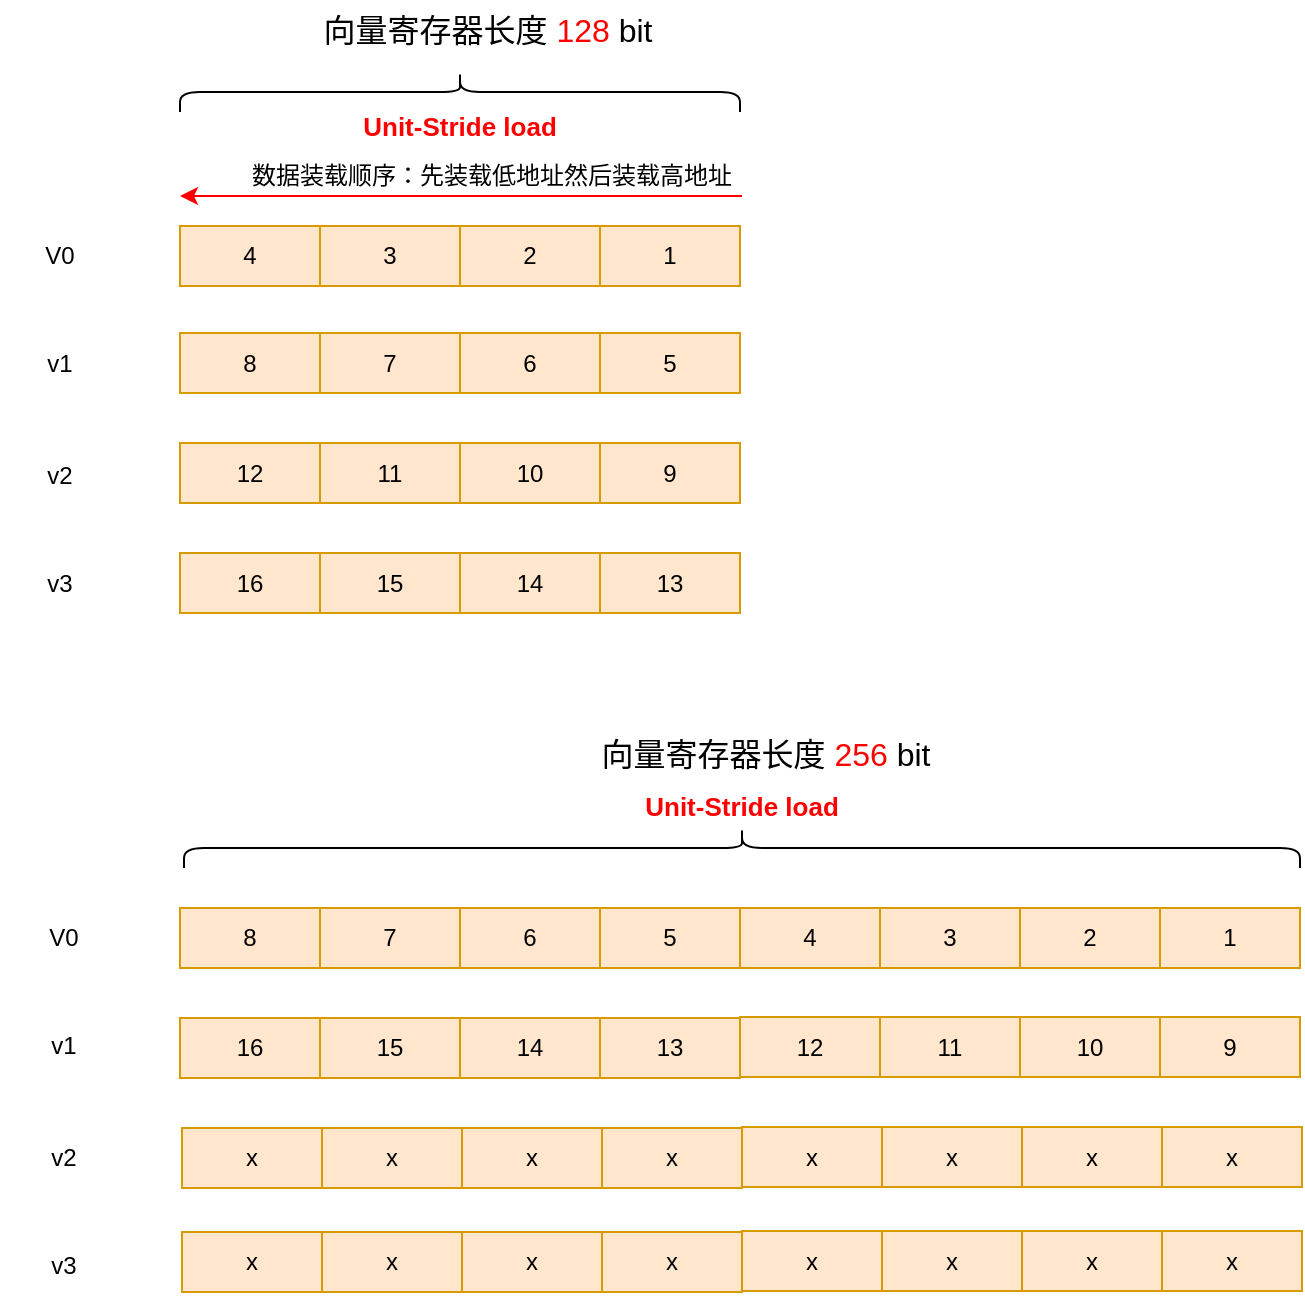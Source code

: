 <mxfile version="21.5.0" type="device">
  <diagram name="第 1 页" id="nJRzv5rlB3VEnub_vDUY">
    <mxGraphModel dx="1417" dy="819" grid="1" gridSize="10" guides="1" tooltips="1" connect="1" arrows="1" fold="1" page="1" pageScale="1" pageWidth="827" pageHeight="1169" math="0" shadow="0">
      <root>
        <mxCell id="0" />
        <mxCell id="1" parent="0" />
        <mxCell id="pI973K098g65e1ilIYmJ-1" value="1" style="rounded=0;whiteSpace=wrap;html=1;fillColor=#ffe6cc;strokeColor=#d79b00;" parent="1" vertex="1">
          <mxGeometry x="450" y="145" width="70" height="30" as="geometry" />
        </mxCell>
        <mxCell id="LaAcIT-mZOWXAvsEYPyt-2" value="" style="shape=curlyBracket;whiteSpace=wrap;html=1;rounded=1;labelPosition=left;verticalLabelPosition=middle;align=right;verticalAlign=middle;rotation=90;size=0.5;" parent="1" vertex="1">
          <mxGeometry x="370" y="-62" width="20" height="280" as="geometry" />
        </mxCell>
        <mxCell id="LaAcIT-mZOWXAvsEYPyt-3" value="&lt;font style=&quot;font-size: 16px;&quot;&gt;向量寄存器长度 &lt;font color=&quot;#ff0000&quot;&gt;128&amp;nbsp;&lt;/font&gt;bit&lt;/font&gt;" style="text;strokeColor=none;align=center;fillColor=none;html=1;verticalAlign=middle;whiteSpace=wrap;rounded=0;" parent="1" vertex="1">
          <mxGeometry x="275.25" y="32" width="237.5" height="30" as="geometry" />
        </mxCell>
        <mxCell id="a2nmbCxX_LsTJUr5ybK8-1" value="2" style="rounded=0;whiteSpace=wrap;html=1;fillColor=#ffe6cc;strokeColor=#d79b00;" parent="1" vertex="1">
          <mxGeometry x="380" y="145" width="70" height="30" as="geometry" />
        </mxCell>
        <mxCell id="a2nmbCxX_LsTJUr5ybK8-2" value="3" style="rounded=0;whiteSpace=wrap;html=1;fillColor=#ffe6cc;strokeColor=#d79b00;" parent="1" vertex="1">
          <mxGeometry x="310" y="145" width="70" height="30" as="geometry" />
        </mxCell>
        <mxCell id="a2nmbCxX_LsTJUr5ybK8-3" value="4" style="rounded=0;whiteSpace=wrap;html=1;fillColor=#ffe6cc;strokeColor=#d79b00;" parent="1" vertex="1">
          <mxGeometry x="240" y="145" width="70" height="30" as="geometry" />
        </mxCell>
        <mxCell id="a2nmbCxX_LsTJUr5ybK8-4" value="5" style="rounded=0;whiteSpace=wrap;html=1;fillColor=#ffe6cc;strokeColor=#d79b00;" parent="1" vertex="1">
          <mxGeometry x="450" y="198.5" width="70" height="30" as="geometry" />
        </mxCell>
        <mxCell id="a2nmbCxX_LsTJUr5ybK8-5" value="6" style="rounded=0;whiteSpace=wrap;html=1;fillColor=#ffe6cc;strokeColor=#d79b00;" parent="1" vertex="1">
          <mxGeometry x="380" y="198.5" width="70" height="30" as="geometry" />
        </mxCell>
        <mxCell id="a2nmbCxX_LsTJUr5ybK8-6" value="7" style="rounded=0;whiteSpace=wrap;html=1;fillColor=#ffe6cc;strokeColor=#d79b00;" parent="1" vertex="1">
          <mxGeometry x="310" y="198.5" width="70" height="30" as="geometry" />
        </mxCell>
        <mxCell id="a2nmbCxX_LsTJUr5ybK8-7" value="8" style="rounded=0;whiteSpace=wrap;html=1;fillColor=#ffe6cc;strokeColor=#d79b00;" parent="1" vertex="1">
          <mxGeometry x="240" y="198.5" width="70" height="30" as="geometry" />
        </mxCell>
        <mxCell id="a2nmbCxX_LsTJUr5ybK8-8" value="9" style="rounded=0;whiteSpace=wrap;html=1;fillColor=#ffe6cc;strokeColor=#d79b00;" parent="1" vertex="1">
          <mxGeometry x="450" y="253.5" width="70" height="30" as="geometry" />
        </mxCell>
        <mxCell id="a2nmbCxX_LsTJUr5ybK8-9" value="10" style="rounded=0;whiteSpace=wrap;html=1;fillColor=#ffe6cc;strokeColor=#d79b00;" parent="1" vertex="1">
          <mxGeometry x="380" y="253.5" width="70" height="30" as="geometry" />
        </mxCell>
        <mxCell id="a2nmbCxX_LsTJUr5ybK8-10" value="11" style="rounded=0;whiteSpace=wrap;html=1;fillColor=#ffe6cc;strokeColor=#d79b00;" parent="1" vertex="1">
          <mxGeometry x="310" y="253.5" width="70" height="30" as="geometry" />
        </mxCell>
        <mxCell id="a2nmbCxX_LsTJUr5ybK8-11" value="12" style="rounded=0;whiteSpace=wrap;html=1;fillColor=#ffe6cc;strokeColor=#d79b00;" parent="1" vertex="1">
          <mxGeometry x="240" y="253.5" width="70" height="30" as="geometry" />
        </mxCell>
        <mxCell id="a2nmbCxX_LsTJUr5ybK8-12" value="13" style="rounded=0;whiteSpace=wrap;html=1;fillColor=#ffe6cc;strokeColor=#d79b00;" parent="1" vertex="1">
          <mxGeometry x="450" y="308.5" width="70" height="30" as="geometry" />
        </mxCell>
        <mxCell id="a2nmbCxX_LsTJUr5ybK8-13" value="14" style="rounded=0;whiteSpace=wrap;html=1;fillColor=#ffe6cc;strokeColor=#d79b00;" parent="1" vertex="1">
          <mxGeometry x="380" y="308.5" width="70" height="30" as="geometry" />
        </mxCell>
        <mxCell id="a2nmbCxX_LsTJUr5ybK8-14" value="15" style="rounded=0;whiteSpace=wrap;html=1;fillColor=#ffe6cc;strokeColor=#d79b00;" parent="1" vertex="1">
          <mxGeometry x="310" y="308.5" width="70" height="30" as="geometry" />
        </mxCell>
        <mxCell id="a2nmbCxX_LsTJUr5ybK8-15" value="16" style="rounded=0;whiteSpace=wrap;html=1;fillColor=#ffe6cc;strokeColor=#d79b00;" parent="1" vertex="1">
          <mxGeometry x="240" y="308.5" width="70" height="30" as="geometry" />
        </mxCell>
        <mxCell id="a2nmbCxX_LsTJUr5ybK8-16" value="V0" style="text;strokeColor=none;align=center;fillColor=none;html=1;verticalAlign=middle;whiteSpace=wrap;rounded=0;" parent="1" vertex="1">
          <mxGeometry x="150" y="145" width="60" height="30" as="geometry" />
        </mxCell>
        <mxCell id="a2nmbCxX_LsTJUr5ybK8-21" value="v1" style="text;strokeColor=none;align=center;fillColor=none;html=1;verticalAlign=middle;whiteSpace=wrap;rounded=0;" parent="1" vertex="1">
          <mxGeometry x="150" y="198.5" width="60" height="30" as="geometry" />
        </mxCell>
        <mxCell id="a2nmbCxX_LsTJUr5ybK8-22" value="v2" style="text;strokeColor=none;align=center;fillColor=none;html=1;verticalAlign=middle;whiteSpace=wrap;rounded=0;" parent="1" vertex="1">
          <mxGeometry x="150" y="255" width="60" height="30" as="geometry" />
        </mxCell>
        <mxCell id="a2nmbCxX_LsTJUr5ybK8-23" value="v3" style="text;strokeColor=none;align=center;fillColor=none;html=1;verticalAlign=middle;whiteSpace=wrap;rounded=0;" parent="1" vertex="1">
          <mxGeometry x="150" y="308.5" width="60" height="30" as="geometry" />
        </mxCell>
        <mxCell id="a2nmbCxX_LsTJUr5ybK8-24" value="1" style="rounded=0;whiteSpace=wrap;html=1;fillColor=#ffe6cc;strokeColor=#d79b00;" parent="1" vertex="1">
          <mxGeometry x="730" y="486" width="70" height="30" as="geometry" />
        </mxCell>
        <mxCell id="a2nmbCxX_LsTJUr5ybK8-25" value="" style="shape=curlyBracket;whiteSpace=wrap;html=1;rounded=1;labelPosition=left;verticalLabelPosition=middle;align=right;verticalAlign=middle;rotation=90;size=0.5;" parent="1" vertex="1">
          <mxGeometry x="511" y="177" width="20" height="558" as="geometry" />
        </mxCell>
        <mxCell id="a2nmbCxX_LsTJUr5ybK8-26" value="2" style="rounded=0;whiteSpace=wrap;html=1;fillColor=#ffe6cc;strokeColor=#d79b00;" parent="1" vertex="1">
          <mxGeometry x="660" y="486" width="70" height="30" as="geometry" />
        </mxCell>
        <mxCell id="a2nmbCxX_LsTJUr5ybK8-27" value="3" style="rounded=0;whiteSpace=wrap;html=1;fillColor=#ffe6cc;strokeColor=#d79b00;" parent="1" vertex="1">
          <mxGeometry x="590" y="486" width="70" height="30" as="geometry" />
        </mxCell>
        <mxCell id="a2nmbCxX_LsTJUr5ybK8-28" value="4" style="rounded=0;whiteSpace=wrap;html=1;fillColor=#ffe6cc;strokeColor=#d79b00;" parent="1" vertex="1">
          <mxGeometry x="520" y="486" width="70" height="30" as="geometry" />
        </mxCell>
        <mxCell id="a2nmbCxX_LsTJUr5ybK8-29" value="5" style="rounded=0;whiteSpace=wrap;html=1;fillColor=#ffe6cc;strokeColor=#d79b00;" parent="1" vertex="1">
          <mxGeometry x="450" y="486" width="70" height="30" as="geometry" />
        </mxCell>
        <mxCell id="a2nmbCxX_LsTJUr5ybK8-30" value="6" style="rounded=0;whiteSpace=wrap;html=1;fillColor=#ffe6cc;strokeColor=#d79b00;" parent="1" vertex="1">
          <mxGeometry x="380" y="486" width="70" height="30" as="geometry" />
        </mxCell>
        <mxCell id="a2nmbCxX_LsTJUr5ybK8-31" value="7" style="rounded=0;whiteSpace=wrap;html=1;fillColor=#ffe6cc;strokeColor=#d79b00;" parent="1" vertex="1">
          <mxGeometry x="310" y="486" width="70" height="30" as="geometry" />
        </mxCell>
        <mxCell id="a2nmbCxX_LsTJUr5ybK8-32" value="8" style="rounded=0;whiteSpace=wrap;html=1;fillColor=#ffe6cc;strokeColor=#d79b00;" parent="1" vertex="1">
          <mxGeometry x="240" y="486" width="70" height="30" as="geometry" />
        </mxCell>
        <mxCell id="a2nmbCxX_LsTJUr5ybK8-33" value="9" style="rounded=0;whiteSpace=wrap;html=1;fillColor=#ffe6cc;strokeColor=#d79b00;" parent="1" vertex="1">
          <mxGeometry x="730" y="540.5" width="70" height="30" as="geometry" />
        </mxCell>
        <mxCell id="a2nmbCxX_LsTJUr5ybK8-34" value="10" style="rounded=0;whiteSpace=wrap;html=1;fillColor=#ffe6cc;strokeColor=#d79b00;" parent="1" vertex="1">
          <mxGeometry x="660" y="540.5" width="70" height="30" as="geometry" />
        </mxCell>
        <mxCell id="a2nmbCxX_LsTJUr5ybK8-35" value="11" style="rounded=0;whiteSpace=wrap;html=1;fillColor=#ffe6cc;strokeColor=#d79b00;" parent="1" vertex="1">
          <mxGeometry x="590" y="540.5" width="70" height="30" as="geometry" />
        </mxCell>
        <mxCell id="a2nmbCxX_LsTJUr5ybK8-36" value="12" style="rounded=0;whiteSpace=wrap;html=1;fillColor=#ffe6cc;strokeColor=#d79b00;" parent="1" vertex="1">
          <mxGeometry x="520" y="540.5" width="70" height="30" as="geometry" />
        </mxCell>
        <mxCell id="a2nmbCxX_LsTJUr5ybK8-37" value="13" style="rounded=0;whiteSpace=wrap;html=1;fillColor=#ffe6cc;strokeColor=#d79b00;" parent="1" vertex="1">
          <mxGeometry x="450" y="541" width="70" height="30" as="geometry" />
        </mxCell>
        <mxCell id="a2nmbCxX_LsTJUr5ybK8-38" value="14" style="rounded=0;whiteSpace=wrap;html=1;fillColor=#ffe6cc;strokeColor=#d79b00;" parent="1" vertex="1">
          <mxGeometry x="380" y="541" width="70" height="30" as="geometry" />
        </mxCell>
        <mxCell id="a2nmbCxX_LsTJUr5ybK8-39" value="15" style="rounded=0;whiteSpace=wrap;html=1;fillColor=#ffe6cc;strokeColor=#d79b00;" parent="1" vertex="1">
          <mxGeometry x="310" y="541" width="70" height="30" as="geometry" />
        </mxCell>
        <mxCell id="a2nmbCxX_LsTJUr5ybK8-40" value="16" style="rounded=0;whiteSpace=wrap;html=1;fillColor=#ffe6cc;strokeColor=#d79b00;" parent="1" vertex="1">
          <mxGeometry x="240" y="541" width="70" height="30" as="geometry" />
        </mxCell>
        <mxCell id="a2nmbCxX_LsTJUr5ybK8-41" value="&lt;font style=&quot;font-size: 16px;&quot;&gt;向量寄存器长度 &lt;font color=&quot;#ff0000&quot;&gt;256&amp;nbsp;&lt;/font&gt;bit&lt;/font&gt;" style="text;strokeColor=none;align=center;fillColor=none;html=1;verticalAlign=middle;whiteSpace=wrap;rounded=0;" parent="1" vertex="1">
          <mxGeometry x="414" y="394" width="237.5" height="30" as="geometry" />
        </mxCell>
        <mxCell id="a2nmbCxX_LsTJUr5ybK8-42" value="x" style="rounded=0;whiteSpace=wrap;html=1;fillColor=#ffe6cc;strokeColor=#d79b00;" parent="1" vertex="1">
          <mxGeometry x="731" y="595.5" width="70" height="30" as="geometry" />
        </mxCell>
        <mxCell id="a2nmbCxX_LsTJUr5ybK8-43" value="x" style="rounded=0;whiteSpace=wrap;html=1;fillColor=#ffe6cc;strokeColor=#d79b00;" parent="1" vertex="1">
          <mxGeometry x="661" y="595.5" width="70" height="30" as="geometry" />
        </mxCell>
        <mxCell id="a2nmbCxX_LsTJUr5ybK8-44" value="x" style="rounded=0;whiteSpace=wrap;html=1;fillColor=#ffe6cc;strokeColor=#d79b00;" parent="1" vertex="1">
          <mxGeometry x="591" y="595.5" width="70" height="30" as="geometry" />
        </mxCell>
        <mxCell id="a2nmbCxX_LsTJUr5ybK8-45" value="x" style="rounded=0;whiteSpace=wrap;html=1;fillColor=#ffe6cc;strokeColor=#d79b00;" parent="1" vertex="1">
          <mxGeometry x="521" y="595.5" width="70" height="30" as="geometry" />
        </mxCell>
        <mxCell id="a2nmbCxX_LsTJUr5ybK8-46" value="x" style="rounded=0;whiteSpace=wrap;html=1;fillColor=#ffe6cc;strokeColor=#d79b00;" parent="1" vertex="1">
          <mxGeometry x="451" y="596" width="70" height="30" as="geometry" />
        </mxCell>
        <mxCell id="a2nmbCxX_LsTJUr5ybK8-47" value="x" style="rounded=0;whiteSpace=wrap;html=1;fillColor=#ffe6cc;strokeColor=#d79b00;" parent="1" vertex="1">
          <mxGeometry x="381" y="596" width="70" height="30" as="geometry" />
        </mxCell>
        <mxCell id="a2nmbCxX_LsTJUr5ybK8-48" value="x" style="rounded=0;whiteSpace=wrap;html=1;fillColor=#ffe6cc;strokeColor=#d79b00;" parent="1" vertex="1">
          <mxGeometry x="311" y="596" width="70" height="30" as="geometry" />
        </mxCell>
        <mxCell id="a2nmbCxX_LsTJUr5ybK8-49" value="x" style="rounded=0;whiteSpace=wrap;html=1;fillColor=#ffe6cc;strokeColor=#d79b00;" parent="1" vertex="1">
          <mxGeometry x="241" y="596" width="70" height="30" as="geometry" />
        </mxCell>
        <mxCell id="a2nmbCxX_LsTJUr5ybK8-50" value="x" style="rounded=0;whiteSpace=wrap;html=1;fillColor=#ffe6cc;strokeColor=#d79b00;" parent="1" vertex="1">
          <mxGeometry x="731" y="647.5" width="70" height="30" as="geometry" />
        </mxCell>
        <mxCell id="a2nmbCxX_LsTJUr5ybK8-51" value="x" style="rounded=0;whiteSpace=wrap;html=1;fillColor=#ffe6cc;strokeColor=#d79b00;" parent="1" vertex="1">
          <mxGeometry x="661" y="647.5" width="70" height="30" as="geometry" />
        </mxCell>
        <mxCell id="a2nmbCxX_LsTJUr5ybK8-52" value="x" style="rounded=0;whiteSpace=wrap;html=1;fillColor=#ffe6cc;strokeColor=#d79b00;" parent="1" vertex="1">
          <mxGeometry x="591" y="647.5" width="70" height="30" as="geometry" />
        </mxCell>
        <mxCell id="a2nmbCxX_LsTJUr5ybK8-53" value="x" style="rounded=0;whiteSpace=wrap;html=1;fillColor=#ffe6cc;strokeColor=#d79b00;" parent="1" vertex="1">
          <mxGeometry x="521" y="647.5" width="70" height="30" as="geometry" />
        </mxCell>
        <mxCell id="a2nmbCxX_LsTJUr5ybK8-54" value="x" style="rounded=0;whiteSpace=wrap;html=1;fillColor=#ffe6cc;strokeColor=#d79b00;" parent="1" vertex="1">
          <mxGeometry x="451" y="648" width="70" height="30" as="geometry" />
        </mxCell>
        <mxCell id="a2nmbCxX_LsTJUr5ybK8-55" value="x" style="rounded=0;whiteSpace=wrap;html=1;fillColor=#ffe6cc;strokeColor=#d79b00;" parent="1" vertex="1">
          <mxGeometry x="381" y="648" width="70" height="30" as="geometry" />
        </mxCell>
        <mxCell id="a2nmbCxX_LsTJUr5ybK8-56" value="x" style="rounded=0;whiteSpace=wrap;html=1;fillColor=#ffe6cc;strokeColor=#d79b00;" parent="1" vertex="1">
          <mxGeometry x="311" y="648" width="70" height="30" as="geometry" />
        </mxCell>
        <mxCell id="a2nmbCxX_LsTJUr5ybK8-57" value="x" style="rounded=0;whiteSpace=wrap;html=1;fillColor=#ffe6cc;strokeColor=#d79b00;" parent="1" vertex="1">
          <mxGeometry x="241" y="648" width="70" height="30" as="geometry" />
        </mxCell>
        <mxCell id="a2nmbCxX_LsTJUr5ybK8-58" value="V0" style="text;strokeColor=none;align=center;fillColor=none;html=1;verticalAlign=middle;whiteSpace=wrap;rounded=0;" parent="1" vertex="1">
          <mxGeometry x="152" y="486" width="60" height="30" as="geometry" />
        </mxCell>
        <mxCell id="a2nmbCxX_LsTJUr5ybK8-59" value="v1" style="text;strokeColor=none;align=center;fillColor=none;html=1;verticalAlign=middle;whiteSpace=wrap;rounded=0;" parent="1" vertex="1">
          <mxGeometry x="152" y="539.5" width="60" height="30" as="geometry" />
        </mxCell>
        <mxCell id="a2nmbCxX_LsTJUr5ybK8-60" value="v2" style="text;strokeColor=none;align=center;fillColor=none;html=1;verticalAlign=middle;whiteSpace=wrap;rounded=0;" parent="1" vertex="1">
          <mxGeometry x="152" y="596" width="60" height="30" as="geometry" />
        </mxCell>
        <mxCell id="a2nmbCxX_LsTJUr5ybK8-61" value="v3" style="text;strokeColor=none;align=center;fillColor=none;html=1;verticalAlign=middle;whiteSpace=wrap;rounded=0;" parent="1" vertex="1">
          <mxGeometry x="152" y="649.5" width="60" height="30" as="geometry" />
        </mxCell>
        <mxCell id="a2nmbCxX_LsTJUr5ybK8-62" value="" style="endArrow=classic;html=1;rounded=0;strokeColor=#FF0000;" parent="1" edge="1">
          <mxGeometry width="50" height="50" relative="1" as="geometry">
            <mxPoint x="521" y="130" as="sourcePoint" />
            <mxPoint x="240" y="130" as="targetPoint" />
          </mxGeometry>
        </mxCell>
        <mxCell id="a2nmbCxX_LsTJUr5ybK8-63" value="数据装载顺序：先装载低地址然后装载高地址" style="text;strokeColor=none;align=center;fillColor=none;html=1;verticalAlign=middle;whiteSpace=wrap;rounded=0;" parent="1" vertex="1">
          <mxGeometry x="261" y="105" width="270" height="30" as="geometry" />
        </mxCell>
        <mxCell id="EQaRAmaKomfj7miU_ioR-1" value="&lt;h3 style=&quot;box-sizing: border-box; break-after: avoid-page; break-inside: avoid; orphans: 4; margin-top: 1rem; margin-bottom: 1rem; position: relative; line-height: 1.43; cursor: text; text-align: start;&quot; class=&quot;md-end-block md-heading md-focus&quot;&gt;&lt;font color=&quot;#ff0000&quot; style=&quot;font-size: 13px;&quot;&gt;Unit-Stride load&lt;/font&gt;&lt;/h3&gt;" style="text;strokeColor=none;align=center;fillColor=none;html=1;verticalAlign=middle;whiteSpace=wrap;rounded=0;" vertex="1" parent="1">
          <mxGeometry x="330" y="80" width="100" height="30" as="geometry" />
        </mxCell>
        <mxCell id="EQaRAmaKomfj7miU_ioR-2" value="&lt;h3 style=&quot;box-sizing: border-box; break-after: avoid-page; break-inside: avoid; orphans: 4; margin-top: 1rem; margin-bottom: 1rem; position: relative; line-height: 1.43; cursor: text; text-align: start;&quot; class=&quot;md-end-block md-heading md-focus&quot;&gt;&lt;font color=&quot;#ff0000&quot; style=&quot;font-size: 13px;&quot;&gt;Unit-Stride load&lt;/font&gt;&lt;/h3&gt;" style="text;strokeColor=none;align=center;fillColor=none;html=1;verticalAlign=middle;whiteSpace=wrap;rounded=0;" vertex="1" parent="1">
          <mxGeometry x="471" y="420" width="100" height="30" as="geometry" />
        </mxCell>
      </root>
    </mxGraphModel>
  </diagram>
</mxfile>
